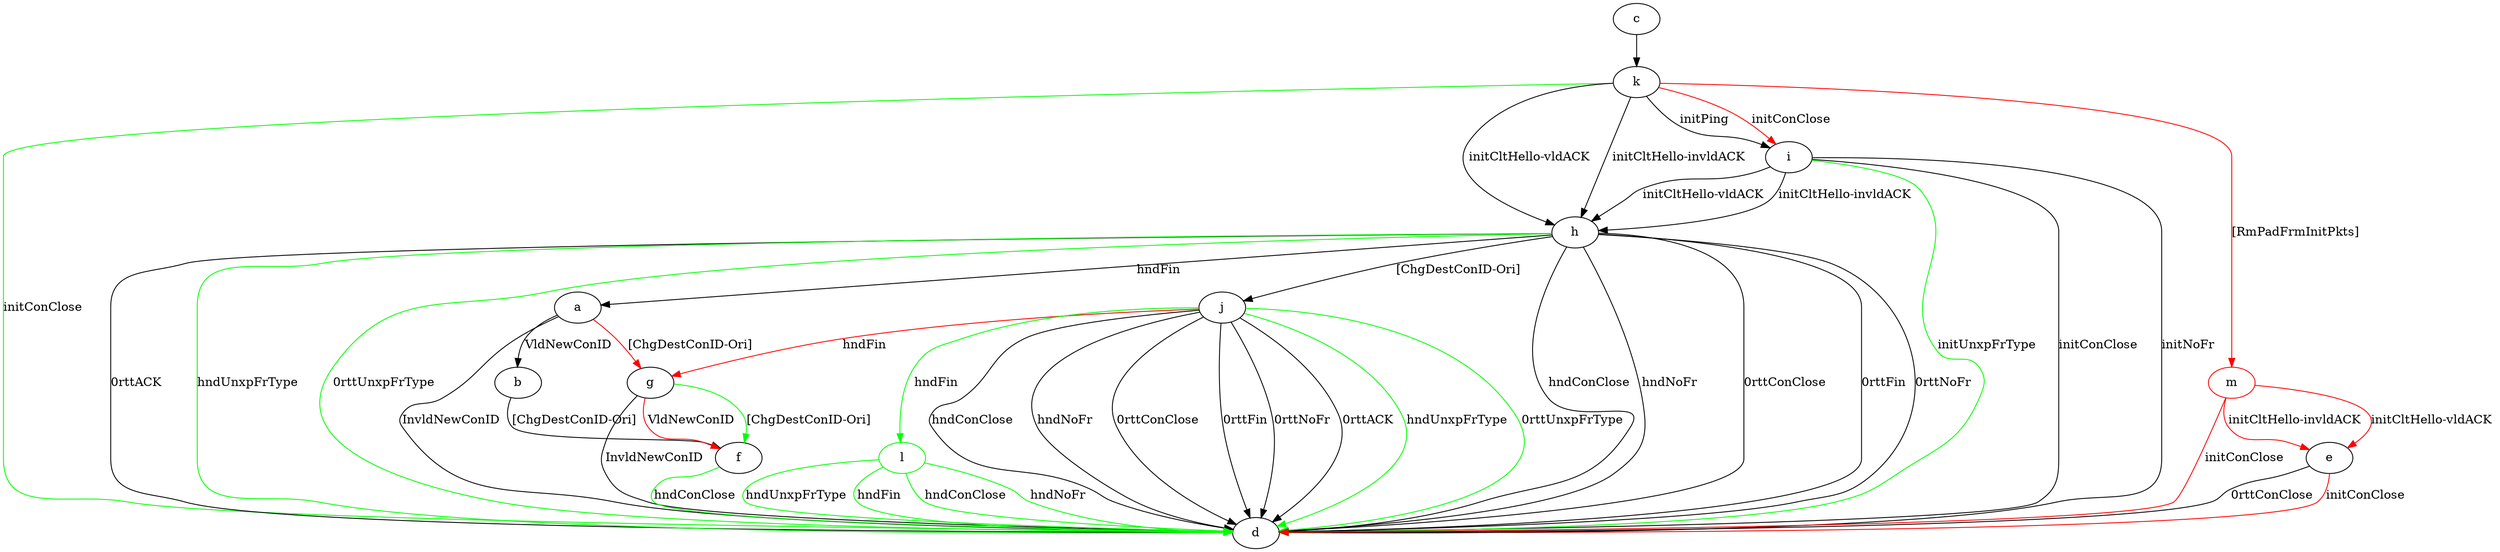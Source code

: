 digraph "" {
	a -> b	[key=0,
		label="VldNewConID "];
	a -> d	[key=0,
		label="InvldNewConID "];
	a -> g	[key=0,
		color=red,
		label="[ChgDestConID-Ori] "];
	b -> f	[key=0,
		label="[ChgDestConID-Ori] "];
	c -> k	[key=0];
	e -> d	[key=0,
		label="0rttConClose "];
	e -> d	[key=1,
		color=red,
		label="initConClose "];
	f -> d	[key=0,
		color=green,
		label="hndConClose "];
	g -> d	[key=0,
		label="InvldNewConID "];
	g -> f	[key=0,
		color=green,
		label="[ChgDestConID-Ori] "];
	g -> f	[key=1,
		color=red,
		label="VldNewConID "];
	h -> a	[key=0,
		label="hndFin "];
	h -> d	[key=0,
		label="hndConClose "];
	h -> d	[key=1,
		label="hndNoFr "];
	h -> d	[key=2,
		label="0rttConClose "];
	h -> d	[key=3,
		label="0rttFin "];
	h -> d	[key=4,
		label="0rttNoFr "];
	h -> d	[key=5,
		label="0rttACK "];
	h -> d	[key=6,
		color=green,
		label="hndUnxpFrType "];
	h -> d	[key=7,
		color=green,
		label="0rttUnxpFrType "];
	h -> j	[key=0,
		label="[ChgDestConID-Ori] "];
	i -> d	[key=0,
		label="initConClose "];
	i -> d	[key=1,
		label="initNoFr "];
	i -> d	[key=2,
		color=green,
		label="initUnxpFrType "];
	i -> h	[key=0,
		label="initCltHello-vldACK "];
	i -> h	[key=1,
		label="initCltHello-invldACK "];
	j -> d	[key=0,
		label="hndConClose "];
	j -> d	[key=1,
		label="hndNoFr "];
	j -> d	[key=2,
		label="0rttConClose "];
	j -> d	[key=3,
		label="0rttFin "];
	j -> d	[key=4,
		label="0rttNoFr "];
	j -> d	[key=5,
		label="0rttACK "];
	j -> d	[key=6,
		color=green,
		label="hndUnxpFrType "];
	j -> d	[key=7,
		color=green,
		label="0rttUnxpFrType "];
	j -> g	[key=0,
		color=red,
		label="hndFin "];
	l	[color=green];
	j -> l	[key=0,
		color=green,
		label="hndFin "];
	k -> d	[key=0,
		color=green,
		label="initConClose "];
	k -> h	[key=0,
		label="initCltHello-vldACK "];
	k -> h	[key=1,
		label="initCltHello-invldACK "];
	k -> i	[key=0,
		label="initPing "];
	k -> i	[key=1,
		color=red,
		label="initConClose "];
	m	[color=red];
	k -> m	[key=0,
		color=red,
		label="[RmPadFrmInitPkts] "];
	l -> d	[key=0,
		color=green,
		label="hndFin "];
	l -> d	[key=1,
		color=green,
		label="hndConClose "];
	l -> d	[key=2,
		color=green,
		label="hndNoFr "];
	l -> d	[key=3,
		color=green,
		label="hndUnxpFrType "];
	m -> d	[key=0,
		color=red,
		label="initConClose "];
	m -> e	[key=0,
		color=red,
		label="initCltHello-vldACK "];
	m -> e	[key=1,
		color=red,
		label="initCltHello-invldACK "];
}
